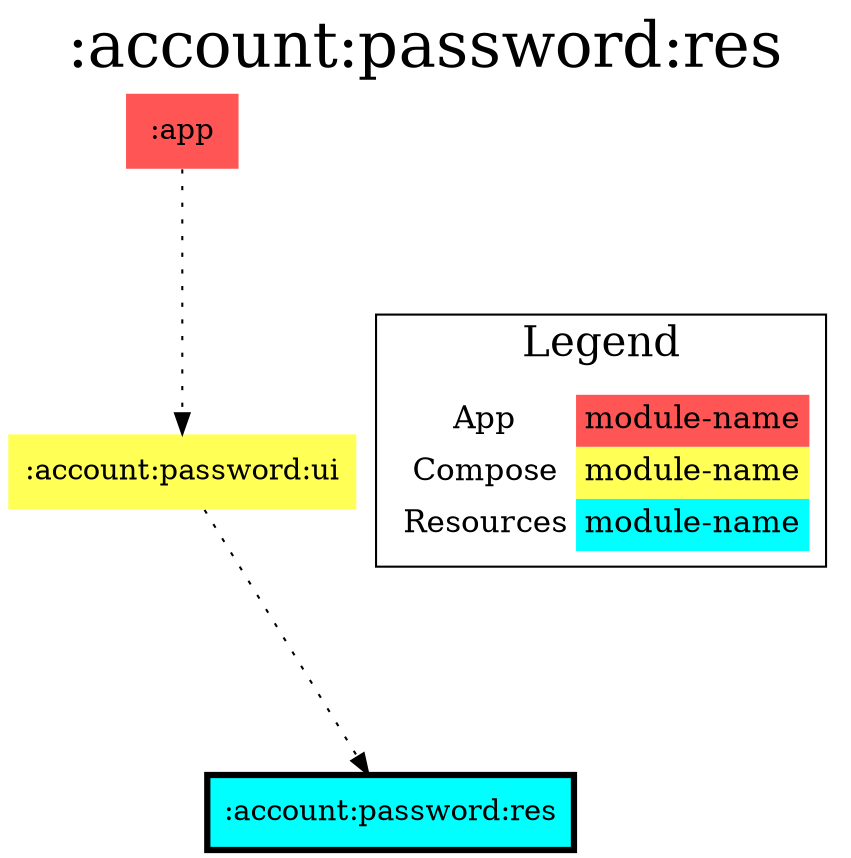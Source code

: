 digraph {
edge ["dir"="forward"]
graph ["dpi"="100","label"=":account:password:res","labelloc"="t","fontsize"="30","ranksep"="1.5","rankdir"="TB"]
node ["style"="filled"]
":account:password:res" ["fillcolor"="#00FFFF","color"="black","penwidth"="3","shape"="box"]
":account:password:ui" ["fillcolor"="#FFFF55","shape"="none"]
":app" ["fillcolor"="#FF5555","shape"="none"]
{
edge ["dir"="none"]
graph ["rank"="same"]
":account:password:res"
}
":account:password:ui" -> ":account:password:res" ["style"="dotted"]
":app" -> ":account:password:ui" ["style"="dotted"]
subgraph "cluster_legend" {
edge ["dir"="none"]
graph ["label"="Legend","fontsize"="20"]
"Legend" ["style"="filled","fillcolor"="#FFFFFF","shape"="none","margin"="0","fontsize"="15","label"=<
<TABLE BORDER="0" CELLBORDER="0" CELLSPACING="0" CELLPADDING="4">
<TR><TD>App</TD><TD BGCOLOR="#FF5555">module-name</TD></TR>
<TR><TD>Compose</TD><TD BGCOLOR="#FFFF55">module-name</TD></TR>
<TR><TD>Resources</TD><TD BGCOLOR="#00FFFF">module-name</TD></TR>
</TABLE>
>]
} -> ":account:password:res" ["style"="invis"]
}
